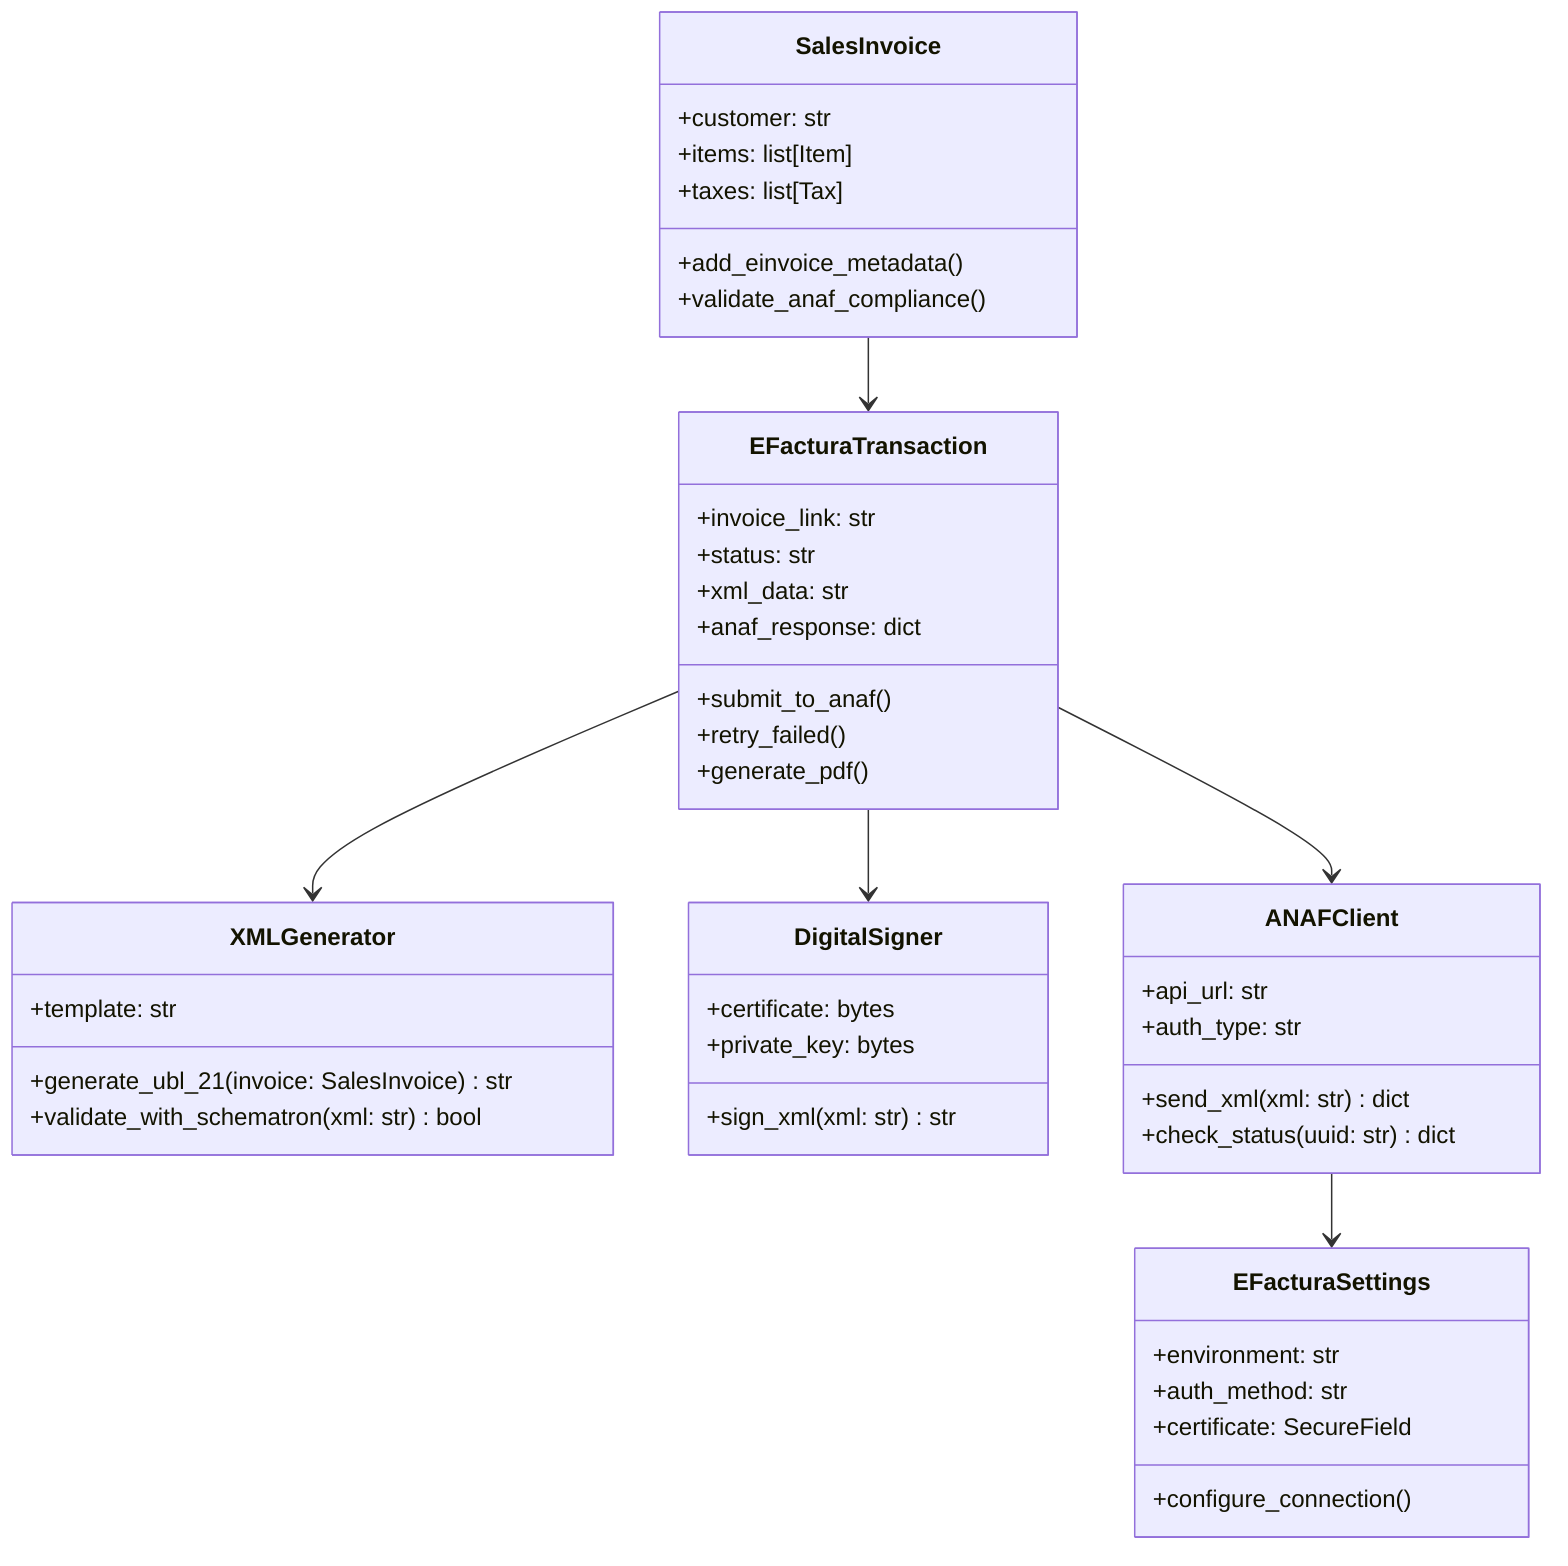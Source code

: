 classDiagram
    class SalesInvoice {
        +customer: str
        +items: list[Item]
        +taxes: list[Tax]
        +add_einvoice_metadata()
        +validate_anaf_compliance()
    }
    class EFacturaTransaction {
        +invoice_link: str
        +status: str
        +xml_data: str
        +anaf_response: dict
        +submit_to_anaf()
        +retry_failed()
        +generate_pdf()
    }
    class XMLGenerator {
        +template: str
        +generate_ubl_21(invoice: SalesInvoice) str
        +validate_with_schematron(xml: str) bool
    }
    class DigitalSigner {
        +certificate: bytes
        +private_key: bytes
        +sign_xml(xml: str) str
    }
    class ANAFClient {
        +api_url: str
        +auth_type: str
        +send_xml(xml: str) dict
        +check_status(uuid: str) dict
    }
    class EFacturaSettings {
        +environment: str
        +auth_method: str
        +certificate: SecureField
        +configure_connection()
    }
    SalesInvoice --> EFacturaTransaction
    EFacturaTransaction --> XMLGenerator
    EFacturaTransaction --> DigitalSigner
    EFacturaTransaction --> ANAFClient
    ANAFClient --> EFacturaSettings